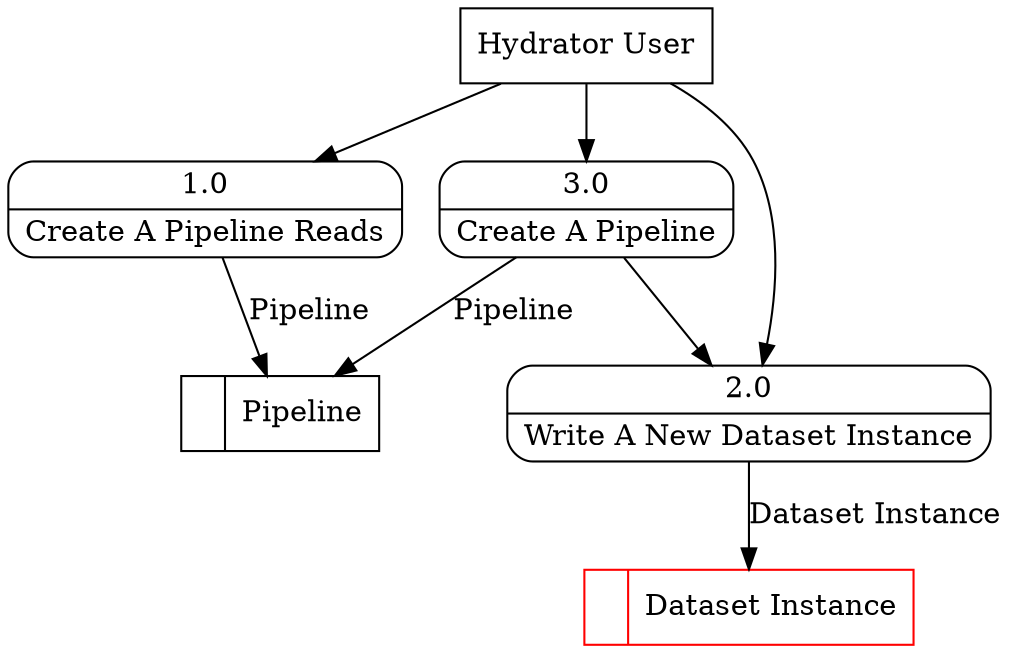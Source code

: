digraph dfd2{ 
node[shape=record]
200 [label="<f0>  |<f1> Pipeline " ];
201 [label="<f0>  |<f1> Dataset Instance " color=red];
202 [label="Hydrator User" shape=box];
203 [label="{<f0> 1.0|<f1> Create A Pipeline Reads }" shape=Mrecord];
204 [label="{<f0> 2.0|<f1> Write A New Dataset Instance }" shape=Mrecord];
205 [label="{<f0> 3.0|<f1> Create A Pipeline }" shape=Mrecord];
202 -> 203
202 -> 204
202 -> 205
203 -> 200 [label="Pipeline"]
204 -> 201 [label="Dataset Instance"]
205 -> 204
205 -> 200 [label="Pipeline"]
}